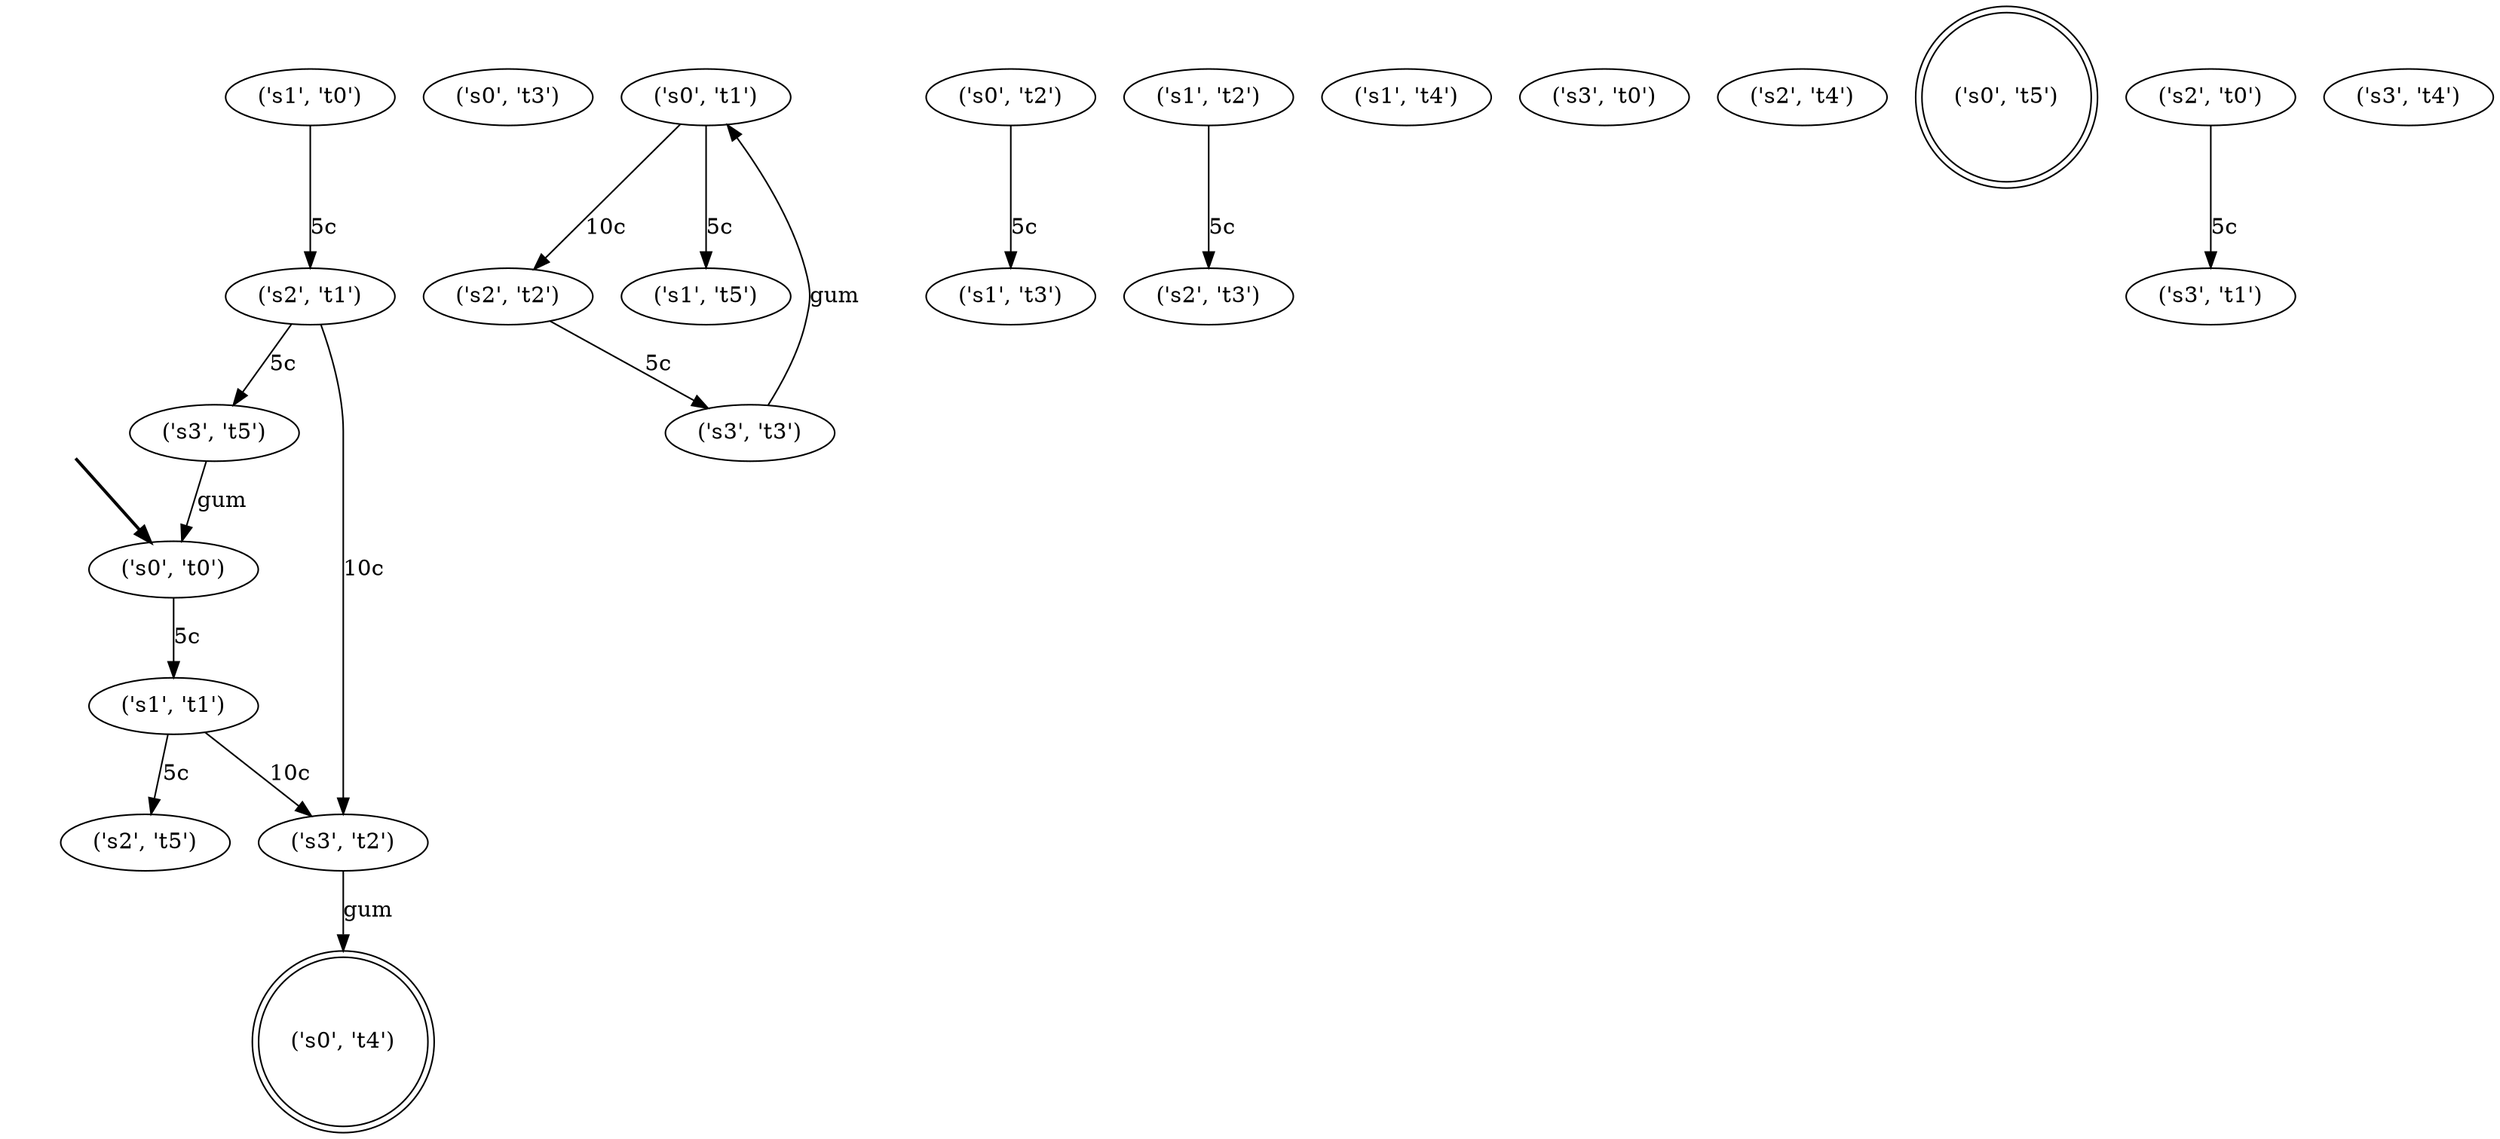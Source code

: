 digraph {
	fake [style=invisible]
	"('s0', 't3')"
	"('s0', 't1')"
	"('s1', 't1')"
	"('s3', 't3')"
	"('s0', 't0')" [root=true]
	"('s1', 't0')"
	"('s0', 't2')"
	"('s2', 't3')"
	"('s1', 't2')"
	"('s3', 't5')"
	"('s2', 't2')"
	"('s0', 't4')" [shape=doublecircle]
	"('s1', 't4')"
	"('s3', 't0')"
	"('s2', 't1')"
	"('s2', 't4')"
	"('s0', 't5')" [shape=doublecircle]
	"('s2', 't0')"
	"('s3', 't2')"
	"('s3', 't4')"
	"('s3', 't1')"
	"('s2', 't5')"
	"('s1', 't5')"
	"('s1', 't3')"
		fake -> "('s0', 't0')" [style=bold]
		"('s0', 't1')" -> "('s1', 't5')" [label="5c"]
		"('s2', 't1')" -> "('s3', 't5')" [label="5c"]
		"('s1', 't1')" -> "('s2', 't5')" [label="5c"]
		"('s3', 't5')" -> "('s0', 't0')" [label=gum]
		"('s1', 't2')" -> "('s2', 't3')" [label="5c"]
		"('s0', 't1')" -> "('s2', 't2')" [label="10c"]
		"('s1', 't1')" -> "('s3', 't2')" [label="10c"]
		"('s0', 't2')" -> "('s1', 't3')" [label="5c"]
		"('s3', 't3')" -> "('s0', 't1')" [label=gum]
		"('s2', 't0')" -> "('s3', 't1')" [label="5c"]
		"('s0', 't0')" -> "('s1', 't1')" [label="5c"]
		"('s2', 't1')" -> "('s3', 't2')" [label="10c"]
		"('s3', 't2')" -> "('s0', 't4')" [label=gum]
		"('s1', 't0')" -> "('s2', 't1')" [label="5c"]
		"('s2', 't2')" -> "('s3', 't3')" [label="5c"]
}
